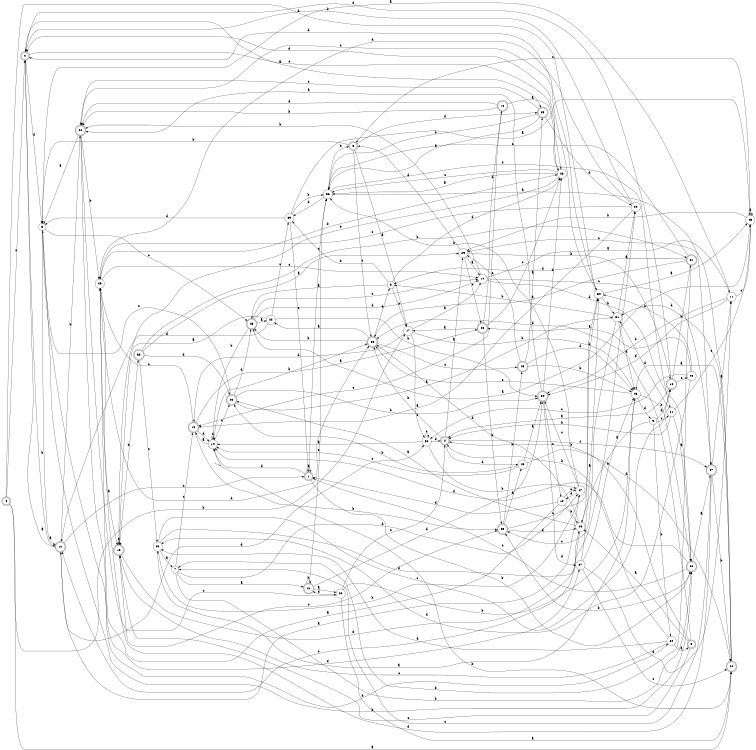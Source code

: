 digraph n45_7 {
__start0 [label="" shape="none"];

rankdir=LR;
size="8,5";

s0 [style="rounded,filled", color="black", fillcolor="white" shape="doublecircle", label="0"];
s1 [style="rounded,filled", color="black", fillcolor="white" shape="doublecircle", label="1"];
s2 [style="rounded,filled", color="black", fillcolor="white" shape="doublecircle", label="2"];
s3 [style="filled", color="black", fillcolor="white" shape="circle", label="3"];
s4 [style="rounded,filled", color="black", fillcolor="white" shape="doublecircle", label="4"];
s5 [style="rounded,filled", color="black", fillcolor="white" shape="doublecircle", label="5"];
s6 [style="filled", color="black", fillcolor="white" shape="circle", label="6"];
s7 [style="filled", color="black", fillcolor="white" shape="circle", label="7"];
s8 [style="rounded,filled", color="black", fillcolor="white" shape="doublecircle", label="8"];
s9 [style="filled", color="black", fillcolor="white" shape="circle", label="9"];
s10 [style="filled", color="black", fillcolor="white" shape="circle", label="10"];
s11 [style="filled", color="black", fillcolor="white" shape="circle", label="11"];
s12 [style="rounded,filled", color="black", fillcolor="white" shape="doublecircle", label="12"];
s13 [style="rounded,filled", color="black", fillcolor="white" shape="doublecircle", label="13"];
s14 [style="filled", color="black", fillcolor="white" shape="circle", label="14"];
s15 [style="rounded,filled", color="black", fillcolor="white" shape="doublecircle", label="15"];
s16 [style="rounded,filled", color="black", fillcolor="white" shape="doublecircle", label="16"];
s17 [style="filled", color="black", fillcolor="white" shape="circle", label="17"];
s18 [style="rounded,filled", color="black", fillcolor="white" shape="doublecircle", label="18"];
s19 [style="filled", color="black", fillcolor="white" shape="circle", label="19"];
s20 [style="filled", color="black", fillcolor="white" shape="circle", label="20"];
s21 [style="filled", color="black", fillcolor="white" shape="circle", label="21"];
s22 [style="filled", color="black", fillcolor="white" shape="circle", label="22"];
s23 [style="filled", color="black", fillcolor="white" shape="circle", label="23"];
s24 [style="filled", color="black", fillcolor="white" shape="circle", label="24"];
s25 [style="rounded,filled", color="black", fillcolor="white" shape="doublecircle", label="25"];
s26 [style="filled", color="black", fillcolor="white" shape="circle", label="26"];
s27 [style="filled", color="black", fillcolor="white" shape="circle", label="27"];
s28 [style="filled", color="black", fillcolor="white" shape="circle", label="28"];
s29 [style="filled", color="black", fillcolor="white" shape="circle", label="29"];
s30 [style="rounded,filled", color="black", fillcolor="white" shape="doublecircle", label="30"];
s31 [style="filled", color="black", fillcolor="white" shape="circle", label="31"];
s32 [style="rounded,filled", color="black", fillcolor="white" shape="doublecircle", label="32"];
s33 [style="rounded,filled", color="black", fillcolor="white" shape="doublecircle", label="33"];
s34 [style="rounded,filled", color="black", fillcolor="white" shape="doublecircle", label="34"];
s35 [style="rounded,filled", color="black", fillcolor="white" shape="doublecircle", label="35"];
s36 [style="filled", color="black", fillcolor="white" shape="circle", label="36"];
s37 [style="rounded,filled", color="black", fillcolor="white" shape="doublecircle", label="37"];
s38 [style="rounded,filled", color="black", fillcolor="white" shape="doublecircle", label="38"];
s39 [style="filled", color="black", fillcolor="white" shape="circle", label="39"];
s40 [style="filled", color="black", fillcolor="white" shape="circle", label="40"];
s41 [style="rounded,filled", color="black", fillcolor="white" shape="doublecircle", label="41"];
s42 [style="rounded,filled", color="black", fillcolor="white" shape="doublecircle", label="42"];
s43 [style="filled", color="black", fillcolor="white" shape="circle", label="43"];
s44 [style="filled", color="black", fillcolor="white" shape="circle", label="44"];
s45 [style="rounded,filled", color="black", fillcolor="white" shape="doublecircle", label="45"];
s46 [style="rounded,filled", color="black", fillcolor="white" shape="doublecircle", label="46"];
s47 [style="filled", color="black", fillcolor="white" shape="circle", label="47"];
s48 [style="filled", color="black", fillcolor="white" shape="circle", label="48"];
s49 [style="filled", color="black", fillcolor="white" shape="circle", label="49"];
s50 [style="filled", color="black", fillcolor="white" shape="circle", label="50"];
s51 [style="rounded,filled", color="black", fillcolor="white" shape="doublecircle", label="51"];
s52 [style="filled", color="black", fillcolor="white" shape="circle", label="52"];
s53 [style="rounded,filled", color="black", fillcolor="white" shape="doublecircle", label="53"];
s54 [style="filled", color="black", fillcolor="white" shape="circle", label="54"];
s55 [style="rounded,filled", color="black", fillcolor="white" shape="doublecircle", label="55"];
s0 -> s25 [label="a"];
s0 -> s12 [label="b"];
s0 -> s28 [label="c"];
s0 -> s3 [label="d"];
s1 -> s1 [label="a"];
s1 -> s30 [label="b"];
s1 -> s36 [label="c"];
s1 -> s14 [label="d"];
s2 -> s29 [label="a"];
s2 -> s38 [label="b"];
s2 -> s37 [label="c"];
s2 -> s40 [label="d"];
s3 -> s12 [label="a"];
s3 -> s30 [label="b"];
s3 -> s45 [label="c"];
s3 -> s52 [label="d"];
s4 -> s32 [label="a"];
s4 -> s17 [label="b"];
s4 -> s0 [label="c"];
s4 -> s54 [label="d"];
s5 -> s44 [label="a"];
s5 -> s2 [label="b"];
s5 -> s13 [label="c"];
s5 -> s38 [label="d"];
s6 -> s45 [label="a"];
s6 -> s39 [label="b"];
s6 -> s17 [label="c"];
s6 -> s28 [label="d"];
s7 -> s41 [label="a"];
s7 -> s30 [label="b"];
s7 -> s15 [label="c"];
s7 -> s47 [label="d"];
s8 -> s17 [label="a"];
s8 -> s3 [label="b"];
s8 -> s38 [label="c"];
s8 -> s25 [label="d"];
s9 -> s44 [label="a"];
s9 -> s52 [label="b"];
s9 -> s21 [label="c"];
s9 -> s16 [label="d"];
s10 -> s49 [label="a"];
s10 -> s44 [label="b"];
s10 -> s47 [label="c"];
s10 -> s1 [label="d"];
s11 -> s3 [label="a"];
s11 -> s34 [label="b"];
s11 -> s43 [label="c"];
s11 -> s34 [label="d"];
s12 -> s0 [label="a"];
s12 -> s53 [label="b"];
s12 -> s1 [label="c"];
s12 -> s50 [label="d"];
s13 -> s13 [label="a"];
s13 -> s33 [label="b"];
s13 -> s35 [label="c"];
s13 -> s44 [label="d"];
s14 -> s15 [label="a"];
s14 -> s38 [label="b"];
s14 -> s55 [label="c"];
s14 -> s14 [label="d"];
s15 -> s46 [label="a"];
s15 -> s35 [label="b"];
s15 -> s49 [label="c"];
s15 -> s14 [label="d"];
s16 -> s2 [label="a"];
s16 -> s51 [label="b"];
s16 -> s26 [label="c"];
s16 -> s0 [label="d"];
s17 -> s19 [label="a"];
s17 -> s48 [label="b"];
s17 -> s50 [label="c"];
s17 -> s15 [label="d"];
s18 -> s28 [label="a"];
s18 -> s53 [label="b"];
s18 -> s15 [label="c"];
s18 -> s53 [label="d"];
s19 -> s11 [label="a"];
s19 -> s53 [label="b"];
s19 -> s37 [label="c"];
s19 -> s30 [label="d"];
s20 -> s32 [label="a"];
s20 -> s48 [label="b"];
s20 -> s2 [label="c"];
s20 -> s41 [label="d"];
s21 -> s30 [label="a"];
s21 -> s2 [label="b"];
s21 -> s43 [label="c"];
s21 -> s31 [label="d"];
s22 -> s13 [label="a"];
s22 -> s34 [label="b"];
s22 -> s39 [label="c"];
s22 -> s12 [label="d"];
s23 -> s7 [label="a"];
s23 -> s47 [label="b"];
s23 -> s16 [label="c"];
s23 -> s24 [label="d"];
s24 -> s15 [label="a"];
s24 -> s0 [label="b"];
s24 -> s49 [label="c"];
s24 -> s49 [label="d"];
s25 -> s36 [label="a"];
s25 -> s36 [label="b"];
s25 -> s53 [label="c"];
s25 -> s24 [label="d"];
s26 -> s46 [label="a"];
s26 -> s54 [label="b"];
s26 -> s50 [label="c"];
s26 -> s23 [label="d"];
s27 -> s54 [label="a"];
s27 -> s48 [label="b"];
s27 -> s32 [label="c"];
s27 -> s11 [label="d"];
s28 -> s36 [label="a"];
s28 -> s13 [label="b"];
s28 -> s36 [label="c"];
s28 -> s0 [label="d"];
s29 -> s19 [label="a"];
s29 -> s16 [label="b"];
s29 -> s46 [label="c"];
s29 -> s8 [label="d"];
s30 -> s37 [label="a"];
s30 -> s35 [label="b"];
s30 -> s1 [label="c"];
s30 -> s14 [label="d"];
s31 -> s24 [label="a"];
s31 -> s6 [label="b"];
s31 -> s35 [label="c"];
s31 -> s48 [label="d"];
s32 -> s48 [label="a"];
s32 -> s14 [label="b"];
s32 -> s29 [label="c"];
s32 -> s31 [label="d"];
s33 -> s29 [label="a"];
s33 -> s51 [label="b"];
s33 -> s23 [label="c"];
s33 -> s55 [label="d"];
s34 -> s53 [label="a"];
s34 -> s28 [label="b"];
s34 -> s10 [label="c"];
s34 -> s27 [label="d"];
s35 -> s40 [label="a"];
s35 -> s42 [label="b"];
s35 -> s54 [label="c"];
s35 -> s44 [label="d"];
s36 -> s37 [label="a"];
s36 -> s8 [label="b"];
s36 -> s21 [label="c"];
s36 -> s39 [label="d"];
s37 -> s11 [label="a"];
s37 -> s32 [label="b"];
s37 -> s7 [label="c"];
s37 -> s49 [label="d"];
s38 -> s22 [label="a"];
s38 -> s45 [label="b"];
s38 -> s42 [label="c"];
s38 -> s6 [label="d"];
s39 -> s43 [label="a"];
s39 -> s36 [label="b"];
s39 -> s1 [label="c"];
s39 -> s3 [label="d"];
s40 -> s34 [label="a"];
s40 -> s55 [label="b"];
s40 -> s14 [label="c"];
s40 -> s32 [label="d"];
s41 -> s20 [label="a"];
s41 -> s41 [label="b"];
s41 -> s36 [label="c"];
s41 -> s34 [label="d"];
s42 -> s25 [label="a"];
s42 -> s48 [label="b"];
s42 -> s29 [label="c"];
s42 -> s48 [label="d"];
s43 -> s45 [label="a"];
s43 -> s29 [label="b"];
s43 -> s8 [label="c"];
s43 -> s43 [label="d"];
s44 -> s55 [label="a"];
s44 -> s54 [label="b"];
s44 -> s12 [label="c"];
s44 -> s38 [label="d"];
s45 -> s22 [label="a"];
s45 -> s14 [label="b"];
s45 -> s19 [label="c"];
s45 -> s19 [label="d"];
s46 -> s17 [label="a"];
s46 -> s35 [label="b"];
s46 -> s28 [label="c"];
s46 -> s18 [label="d"];
s47 -> s12 [label="a"];
s47 -> s36 [label="b"];
s47 -> s34 [label="c"];
s47 -> s10 [label="d"];
s48 -> s23 [label="a"];
s48 -> s30 [label="b"];
s48 -> s38 [label="c"];
s48 -> s9 [label="d"];
s49 -> s13 [label="a"];
s49 -> s28 [label="b"];
s49 -> s19 [label="c"];
s49 -> s38 [label="d"];
s50 -> s14 [label="a"];
s50 -> s47 [label="b"];
s50 -> s50 [label="c"];
s50 -> s2 [label="d"];
s51 -> s38 [label="a"];
s51 -> s7 [label="b"];
s51 -> s36 [label="c"];
s51 -> s6 [label="d"];
s52 -> s5 [label="a"];
s52 -> s2 [label="b"];
s52 -> s13 [label="c"];
s52 -> s23 [label="d"];
s53 -> s3 [label="a"];
s53 -> s49 [label="b"];
s53 -> s20 [label="c"];
s53 -> s27 [label="d"];
s54 -> s43 [label="a"];
s54 -> s31 [label="b"];
s54 -> s53 [label="c"];
s54 -> s0 [label="d"];
s55 -> s31 [label="a"];
s55 -> s34 [label="b"];
s55 -> s3 [label="c"];
s55 -> s45 [label="d"];

}
